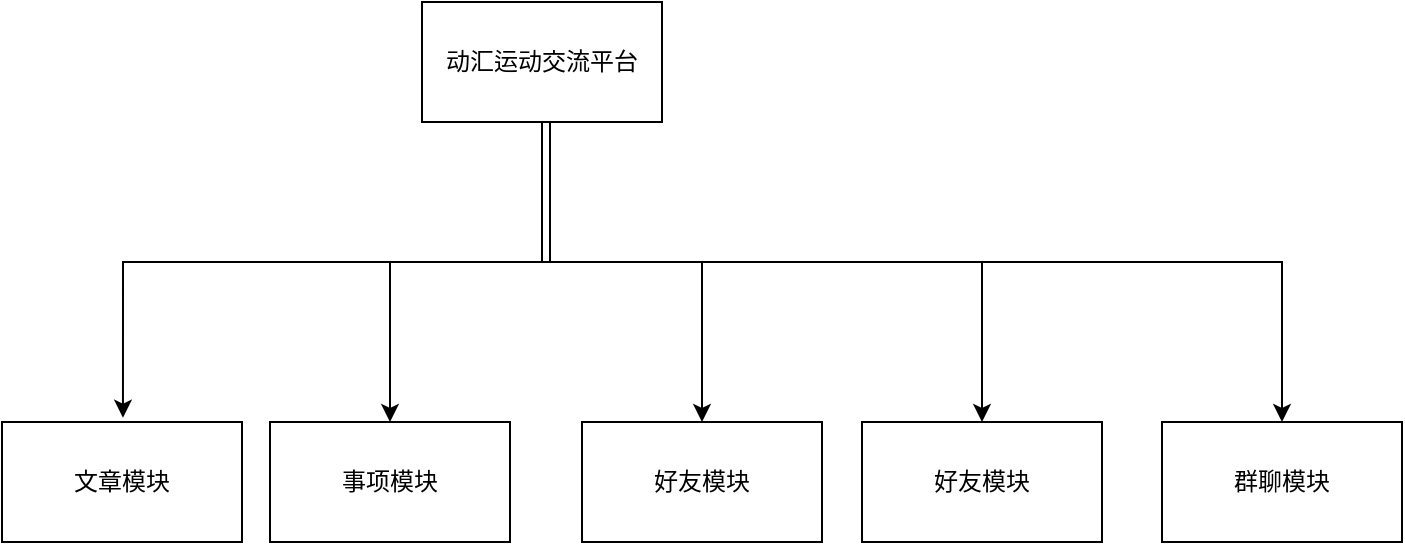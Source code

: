 <mxfile version="21.3.6" type="github">
  <diagram id="prtHgNgQTEPvFCAcTncT" name="Page-1">
    <mxGraphModel dx="892" dy="566" grid="1" gridSize="10" guides="1" tooltips="1" connect="1" arrows="1" fold="1" page="1" pageScale="1" pageWidth="827" pageHeight="1169" math="0" shadow="0">
      <root>
        <mxCell id="0" />
        <mxCell id="1" parent="0" />
        <mxCell id="kKA5we4sD9wSi-h5ntZp-6" value="" style="edgeStyle=orthogonalEdgeStyle;rounded=0;orthogonalLoop=1;jettySize=auto;html=1;" edge="1" parent="1" source="kKA5we4sD9wSi-h5ntZp-3" target="kKA5we4sD9wSi-h5ntZp-5">
          <mxGeometry relative="1" as="geometry">
            <Array as="points">
              <mxPoint x="490" y="150" />
              <mxPoint x="414" y="150" />
            </Array>
          </mxGeometry>
        </mxCell>
        <mxCell id="kKA5we4sD9wSi-h5ntZp-7" style="edgeStyle=orthogonalEdgeStyle;rounded=0;orthogonalLoop=1;jettySize=auto;html=1;entryX=0.504;entryY=-0.036;entryDx=0;entryDy=0;entryPerimeter=0;" edge="1" parent="1" source="kKA5we4sD9wSi-h5ntZp-3" target="kKA5we4sD9wSi-h5ntZp-4">
          <mxGeometry relative="1" as="geometry">
            <mxPoint x="280" y="226" as="targetPoint" />
            <Array as="points">
              <mxPoint x="490" y="150" />
              <mxPoint x="280" y="150" />
            </Array>
          </mxGeometry>
        </mxCell>
        <mxCell id="kKA5we4sD9wSi-h5ntZp-10" style="edgeStyle=orthogonalEdgeStyle;rounded=0;orthogonalLoop=1;jettySize=auto;html=1;entryX=0.5;entryY=0;entryDx=0;entryDy=0;" edge="1" parent="1" source="kKA5we4sD9wSi-h5ntZp-3" target="kKA5we4sD9wSi-h5ntZp-11">
          <mxGeometry relative="1" as="geometry">
            <mxPoint x="540" y="220" as="targetPoint" />
            <Array as="points">
              <mxPoint x="490" y="150" />
              <mxPoint x="570" y="150" />
            </Array>
          </mxGeometry>
        </mxCell>
        <mxCell id="kKA5we4sD9wSi-h5ntZp-3" value="动汇运动交流平台" style="whiteSpace=wrap;html=1;" vertex="1" parent="1">
          <mxGeometry x="430" y="20" width="120" height="60" as="geometry" />
        </mxCell>
        <mxCell id="kKA5we4sD9wSi-h5ntZp-4" value="文章模块" style="whiteSpace=wrap;html=1;" vertex="1" parent="1">
          <mxGeometry x="220" y="230" width="120" height="60" as="geometry" />
        </mxCell>
        <mxCell id="kKA5we4sD9wSi-h5ntZp-5" value="事项模块" style="whiteSpace=wrap;html=1;" vertex="1" parent="1">
          <mxGeometry x="354" y="230" width="120" height="60" as="geometry" />
        </mxCell>
        <mxCell id="kKA5we4sD9wSi-h5ntZp-11" value="好友模块" style="whiteSpace=wrap;html=1;" vertex="1" parent="1">
          <mxGeometry x="510" y="230" width="120" height="60" as="geometry" />
        </mxCell>
        <mxCell id="kKA5we4sD9wSi-h5ntZp-13" value="好友模块" style="whiteSpace=wrap;html=1;" vertex="1" parent="1">
          <mxGeometry x="650" y="230" width="120" height="60" as="geometry" />
        </mxCell>
        <mxCell id="kKA5we4sD9wSi-h5ntZp-14" style="edgeStyle=orthogonalEdgeStyle;rounded=0;orthogonalLoop=1;jettySize=auto;html=1;entryX=0.5;entryY=0;entryDx=0;entryDy=0;" edge="1" parent="1" target="kKA5we4sD9wSi-h5ntZp-13">
          <mxGeometry relative="1" as="geometry">
            <mxPoint x="710" y="190" as="targetPoint" />
            <mxPoint x="494" y="80" as="sourcePoint" />
            <Array as="points">
              <mxPoint x="494" y="150" />
              <mxPoint x="710" y="150" />
            </Array>
          </mxGeometry>
        </mxCell>
        <mxCell id="kKA5we4sD9wSi-h5ntZp-16" value="群聊模块" style="whiteSpace=wrap;html=1;" vertex="1" parent="1">
          <mxGeometry x="800" y="230" width="120" height="60" as="geometry" />
        </mxCell>
        <mxCell id="kKA5we4sD9wSi-h5ntZp-17" style="edgeStyle=orthogonalEdgeStyle;rounded=0;orthogonalLoop=1;jettySize=auto;html=1;entryX=0.5;entryY=0;entryDx=0;entryDy=0;exitX=0.5;exitY=1;exitDx=0;exitDy=0;" edge="1" parent="1" target="kKA5we4sD9wSi-h5ntZp-16" source="kKA5we4sD9wSi-h5ntZp-3">
          <mxGeometry relative="1" as="geometry">
            <mxPoint x="876" y="200" as="targetPoint" />
            <mxPoint x="660" y="90" as="sourcePoint" />
            <Array as="points">
              <mxPoint x="490" y="150" />
              <mxPoint x="860" y="150" />
            </Array>
          </mxGeometry>
        </mxCell>
      </root>
    </mxGraphModel>
  </diagram>
</mxfile>
